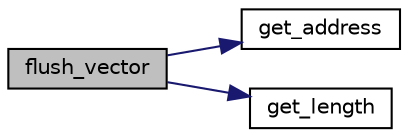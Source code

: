 digraph "flush_vector"
{
  edge [fontname="Helvetica",fontsize="10",labelfontname="Helvetica",labelfontsize="10"];
  node [fontname="Helvetica",fontsize="10",shape=record];
  rankdir="LR";
  Node1 [label="flush_vector",height=0.2,width=0.4,color="black", fillcolor="grey75", style="filled", fontcolor="black"];
  Node1 -> Node2 [color="midnightblue",fontsize="10",style="solid",fontname="Helvetica"];
  Node2 [label="get_address",height=0.2,width=0.4,color="black", fillcolor="white", style="filled",URL="$cache__utilities_8hpp.html#ac2d7b576acd4638b25a09f9c17cbf201"];
  Node1 -> Node3 [color="midnightblue",fontsize="10",style="solid",fontname="Helvetica"];
  Node3 [label="get_length",height=0.2,width=0.4,color="black", fillcolor="white", style="filled",URL="$cache__utilities_8hpp.html#a25a79991782fbedffc49a2c59274566d"];
}
